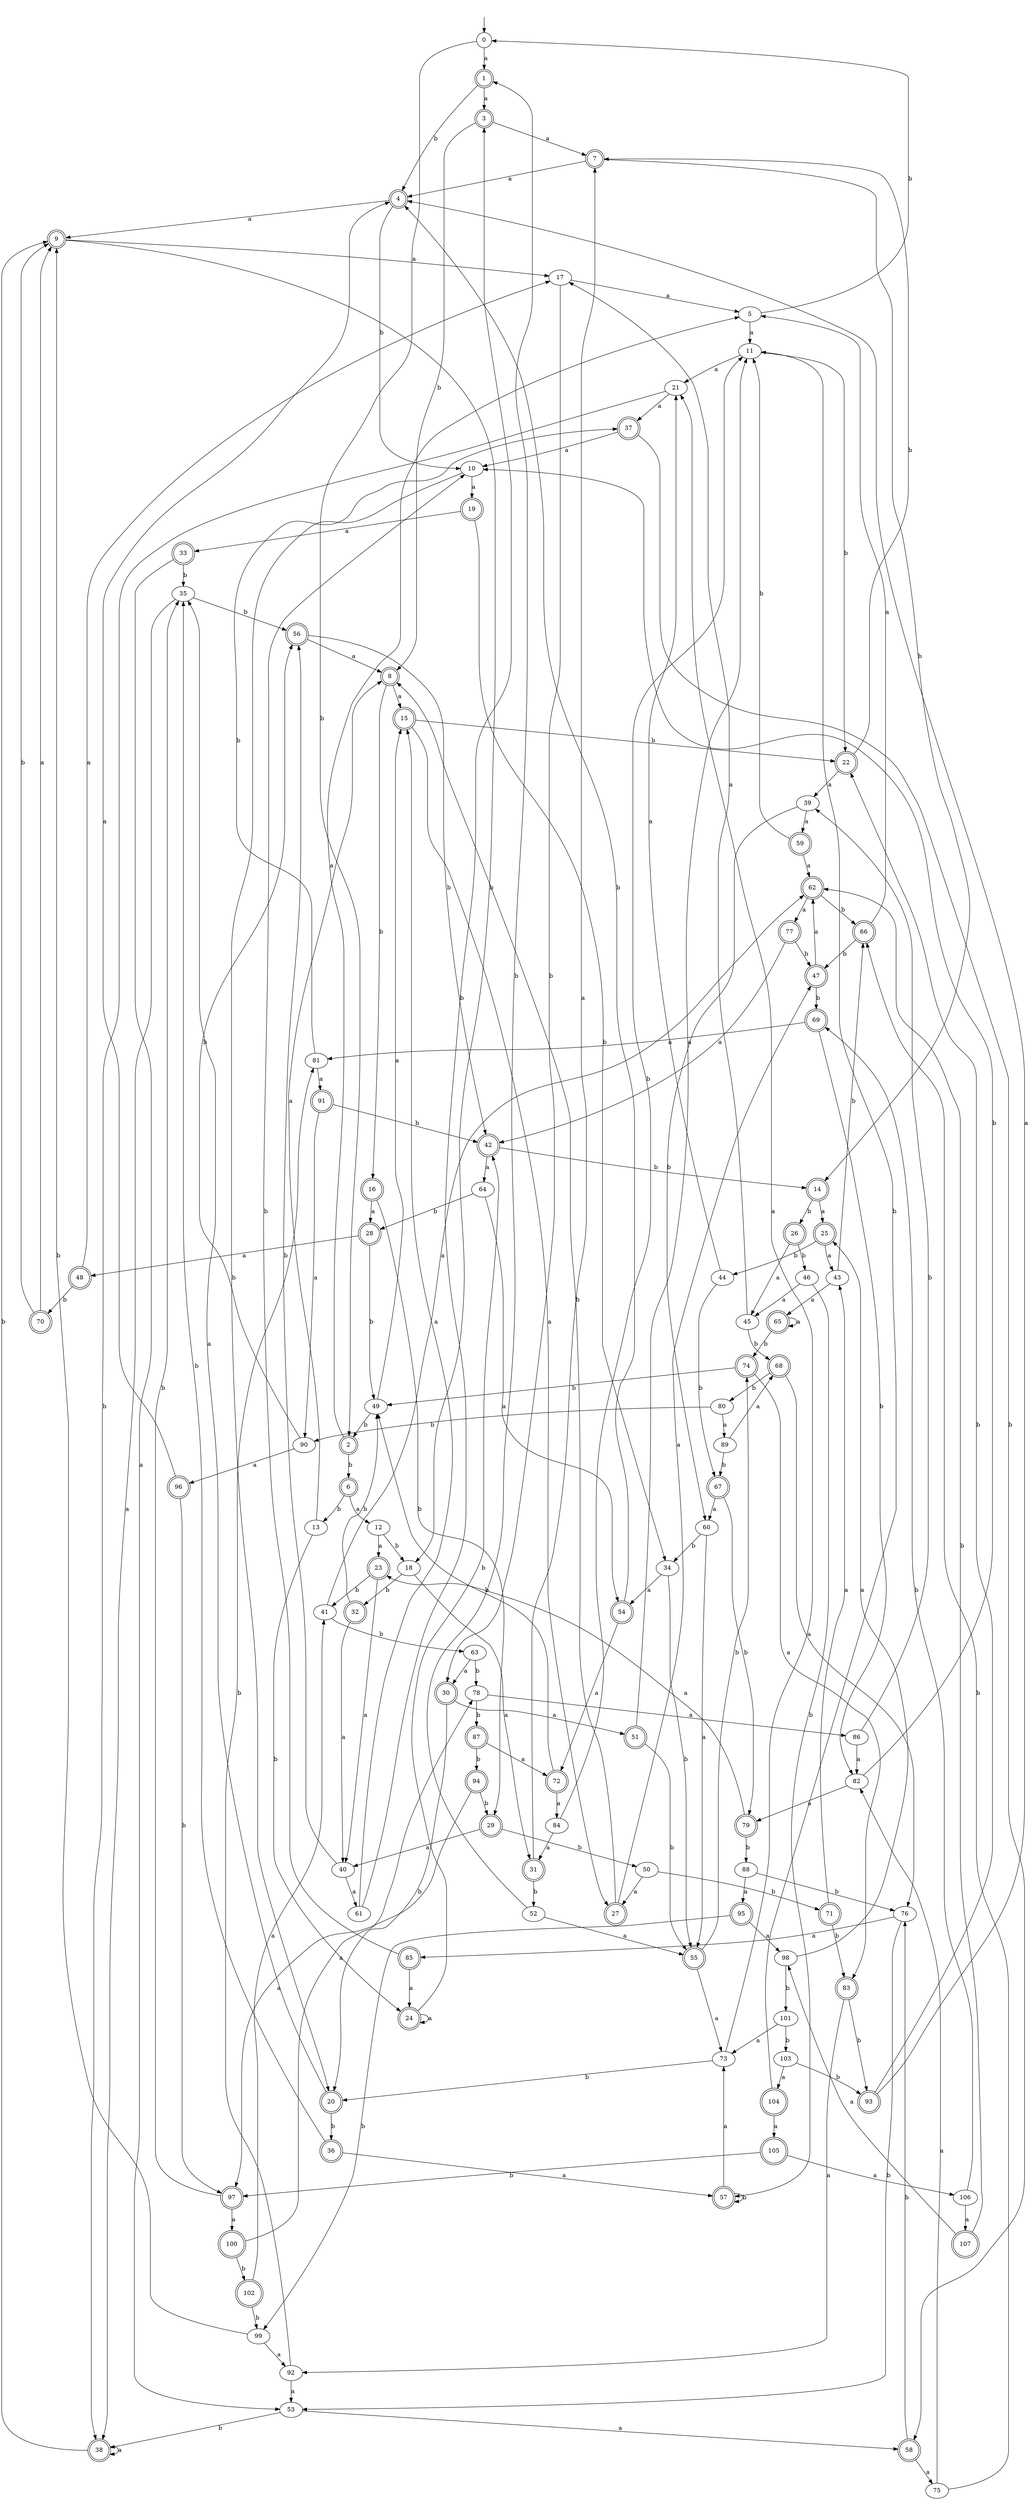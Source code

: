 digraph RandomDFA {
  __start0 [label="", shape=none];
  __start0 -> 0 [label=""];
  0 [shape=circle]
  0 -> 1 [label="a"]
  0 -> 2 [label="b"]
  1 [shape=doublecircle]
  1 -> 3 [label="a"]
  1 -> 4 [label="b"]
  2 [shape=doublecircle]
  2 -> 5 [label="a"]
  2 -> 6 [label="b"]
  3 [shape=doublecircle]
  3 -> 7 [label="a"]
  3 -> 8 [label="b"]
  4 [shape=doublecircle]
  4 -> 9 [label="a"]
  4 -> 10 [label="b"]
  5
  5 -> 11 [label="a"]
  5 -> 0 [label="b"]
  6 [shape=doublecircle]
  6 -> 12 [label="a"]
  6 -> 13 [label="b"]
  7 [shape=doublecircle]
  7 -> 4 [label="a"]
  7 -> 14 [label="b"]
  8 [shape=doublecircle]
  8 -> 15 [label="a"]
  8 -> 16 [label="b"]
  9 [shape=doublecircle]
  9 -> 17 [label="a"]
  9 -> 18 [label="b"]
  10
  10 -> 19 [label="a"]
  10 -> 20 [label="b"]
  11
  11 -> 21 [label="a"]
  11 -> 22 [label="b"]
  12
  12 -> 23 [label="a"]
  12 -> 18 [label="b"]
  13
  13 -> 8 [label="a"]
  13 -> 24 [label="b"]
  14 [shape=doublecircle]
  14 -> 25 [label="a"]
  14 -> 26 [label="b"]
  15 [shape=doublecircle]
  15 -> 27 [label="a"]
  15 -> 22 [label="b"]
  16 [shape=doublecircle]
  16 -> 28 [label="a"]
  16 -> 29 [label="b"]
  17
  17 -> 5 [label="a"]
  17 -> 30 [label="b"]
  18
  18 -> 31 [label="a"]
  18 -> 32 [label="b"]
  19 [shape=doublecircle]
  19 -> 33 [label="a"]
  19 -> 34 [label="b"]
  20 [shape=doublecircle]
  20 -> 35 [label="a"]
  20 -> 36 [label="b"]
  21
  21 -> 37 [label="a"]
  21 -> 38 [label="b"]
  22 [shape=doublecircle]
  22 -> 39 [label="a"]
  22 -> 7 [label="b"]
  23 [shape=doublecircle]
  23 -> 40 [label="a"]
  23 -> 41 [label="b"]
  24 [shape=doublecircle]
  24 -> 24 [label="a"]
  24 -> 42 [label="b"]
  25 [shape=doublecircle]
  25 -> 43 [label="a"]
  25 -> 44 [label="b"]
  26 [shape=doublecircle]
  26 -> 45 [label="a"]
  26 -> 46 [label="b"]
  27 [shape=doublecircle]
  27 -> 47 [label="a"]
  27 -> 8 [label="b"]
  28 [shape=doublecircle]
  28 -> 48 [label="a"]
  28 -> 49 [label="b"]
  29 [shape=doublecircle]
  29 -> 40 [label="a"]
  29 -> 50 [label="b"]
  30 [shape=doublecircle]
  30 -> 51 [label="a"]
  30 -> 20 [label="b"]
  31 [shape=doublecircle]
  31 -> 7 [label="a"]
  31 -> 52 [label="b"]
  32 [shape=doublecircle]
  32 -> 40 [label="a"]
  32 -> 49 [label="b"]
  33 [shape=doublecircle]
  33 -> 53 [label="a"]
  33 -> 35 [label="b"]
  34
  34 -> 54 [label="a"]
  34 -> 55 [label="b"]
  35
  35 -> 38 [label="a"]
  35 -> 56 [label="b"]
  36 [shape=doublecircle]
  36 -> 57 [label="a"]
  36 -> 35 [label="b"]
  37 [shape=doublecircle]
  37 -> 10 [label="a"]
  37 -> 58 [label="b"]
  38 [shape=doublecircle]
  38 -> 38 [label="a"]
  38 -> 9 [label="b"]
  39
  39 -> 59 [label="a"]
  39 -> 60 [label="b"]
  40
  40 -> 61 [label="a"]
  40 -> 56 [label="b"]
  41
  41 -> 62 [label="a"]
  41 -> 63 [label="b"]
  42 [shape=doublecircle]
  42 -> 64 [label="a"]
  42 -> 14 [label="b"]
  43
  43 -> 65 [label="a"]
  43 -> 66 [label="b"]
  44
  44 -> 21 [label="a"]
  44 -> 67 [label="b"]
  45
  45 -> 17 [label="a"]
  45 -> 68 [label="b"]
  46
  46 -> 45 [label="a"]
  46 -> 57 [label="b"]
  47 [shape=doublecircle]
  47 -> 62 [label="a"]
  47 -> 69 [label="b"]
  48 [shape=doublecircle]
  48 -> 17 [label="a"]
  48 -> 70 [label="b"]
  49
  49 -> 15 [label="a"]
  49 -> 2 [label="b"]
  50
  50 -> 27 [label="a"]
  50 -> 71 [label="b"]
  51 [shape=doublecircle]
  51 -> 11 [label="a"]
  51 -> 55 [label="b"]
  52
  52 -> 55 [label="a"]
  52 -> 1 [label="b"]
  53
  53 -> 58 [label="a"]
  53 -> 38 [label="b"]
  54 [shape=doublecircle]
  54 -> 72 [label="a"]
  54 -> 4 [label="b"]
  55 [shape=doublecircle]
  55 -> 73 [label="a"]
  55 -> 74 [label="b"]
  56 [shape=doublecircle]
  56 -> 8 [label="a"]
  56 -> 42 [label="b"]
  57 [shape=doublecircle]
  57 -> 73 [label="a"]
  57 -> 57 [label="b"]
  58 [shape=doublecircle]
  58 -> 75 [label="a"]
  58 -> 76 [label="b"]
  59 [shape=doublecircle]
  59 -> 62 [label="a"]
  59 -> 11 [label="b"]
  60
  60 -> 55 [label="a"]
  60 -> 34 [label="b"]
  61
  61 -> 15 [label="a"]
  61 -> 3 [label="b"]
  62 [shape=doublecircle]
  62 -> 77 [label="a"]
  62 -> 66 [label="b"]
  63
  63 -> 30 [label="a"]
  63 -> 78 [label="b"]
  64
  64 -> 54 [label="a"]
  64 -> 28 [label="b"]
  65 [shape=doublecircle]
  65 -> 65 [label="a"]
  65 -> 74 [label="b"]
  66 [shape=doublecircle]
  66 -> 5 [label="a"]
  66 -> 47 [label="b"]
  67 [shape=doublecircle]
  67 -> 60 [label="a"]
  67 -> 79 [label="b"]
  68 [shape=doublecircle]
  68 -> 76 [label="a"]
  68 -> 80 [label="b"]
  69 [shape=doublecircle]
  69 -> 81 [label="a"]
  69 -> 82 [label="b"]
  70 [shape=doublecircle]
  70 -> 9 [label="a"]
  70 -> 9 [label="b"]
  71 [shape=doublecircle]
  71 -> 43 [label="a"]
  71 -> 83 [label="b"]
  72 [shape=doublecircle]
  72 -> 84 [label="a"]
  72 -> 49 [label="b"]
  73
  73 -> 21 [label="a"]
  73 -> 20 [label="b"]
  74 [shape=doublecircle]
  74 -> 83 [label="a"]
  74 -> 49 [label="b"]
  75
  75 -> 82 [label="a"]
  75 -> 66 [label="b"]
  76
  76 -> 85 [label="a"]
  76 -> 53 [label="b"]
  77 [shape=doublecircle]
  77 -> 42 [label="a"]
  77 -> 47 [label="b"]
  78
  78 -> 86 [label="a"]
  78 -> 87 [label="b"]
  79 [shape=doublecircle]
  79 -> 23 [label="a"]
  79 -> 88 [label="b"]
  80
  80 -> 89 [label="a"]
  80 -> 90 [label="b"]
  81
  81 -> 91 [label="a"]
  81 -> 37 [label="b"]
  82
  82 -> 79 [label="a"]
  82 -> 10 [label="b"]
  83 [shape=doublecircle]
  83 -> 92 [label="a"]
  83 -> 93 [label="b"]
  84
  84 -> 31 [label="a"]
  84 -> 11 [label="b"]
  85 [shape=doublecircle]
  85 -> 24 [label="a"]
  85 -> 10 [label="b"]
  86
  86 -> 82 [label="a"]
  86 -> 39 [label="b"]
  87 [shape=doublecircle]
  87 -> 72 [label="a"]
  87 -> 94 [label="b"]
  88
  88 -> 95 [label="a"]
  88 -> 76 [label="b"]
  89
  89 -> 68 [label="a"]
  89 -> 67 [label="b"]
  90
  90 -> 96 [label="a"]
  90 -> 56 [label="b"]
  91 [shape=doublecircle]
  91 -> 90 [label="a"]
  91 -> 42 [label="b"]
  92
  92 -> 53 [label="a"]
  92 -> 81 [label="b"]
  93 [shape=doublecircle]
  93 -> 4 [label="a"]
  93 -> 22 [label="b"]
  94 [shape=doublecircle]
  94 -> 97 [label="a"]
  94 -> 29 [label="b"]
  95 [shape=doublecircle]
  95 -> 98 [label="a"]
  95 -> 99 [label="b"]
  96 [shape=doublecircle]
  96 -> 4 [label="a"]
  96 -> 97 [label="b"]
  97 [shape=doublecircle]
  97 -> 100 [label="a"]
  97 -> 35 [label="b"]
  98
  98 -> 25 [label="a"]
  98 -> 101 [label="b"]
  99
  99 -> 92 [label="a"]
  99 -> 9 [label="b"]
  100 [shape=doublecircle]
  100 -> 78 [label="a"]
  100 -> 102 [label="b"]
  101
  101 -> 73 [label="a"]
  101 -> 103 [label="b"]
  102 [shape=doublecircle]
  102 -> 41 [label="a"]
  102 -> 99 [label="b"]
  103
  103 -> 104 [label="a"]
  103 -> 93 [label="b"]
  104 [shape=doublecircle]
  104 -> 105 [label="a"]
  104 -> 11 [label="b"]
  105 [shape=doublecircle]
  105 -> 106 [label="a"]
  105 -> 97 [label="b"]
  106
  106 -> 107 [label="a"]
  106 -> 69 [label="b"]
  107 [shape=doublecircle]
  107 -> 98 [label="a"]
  107 -> 62 [label="b"]
}
